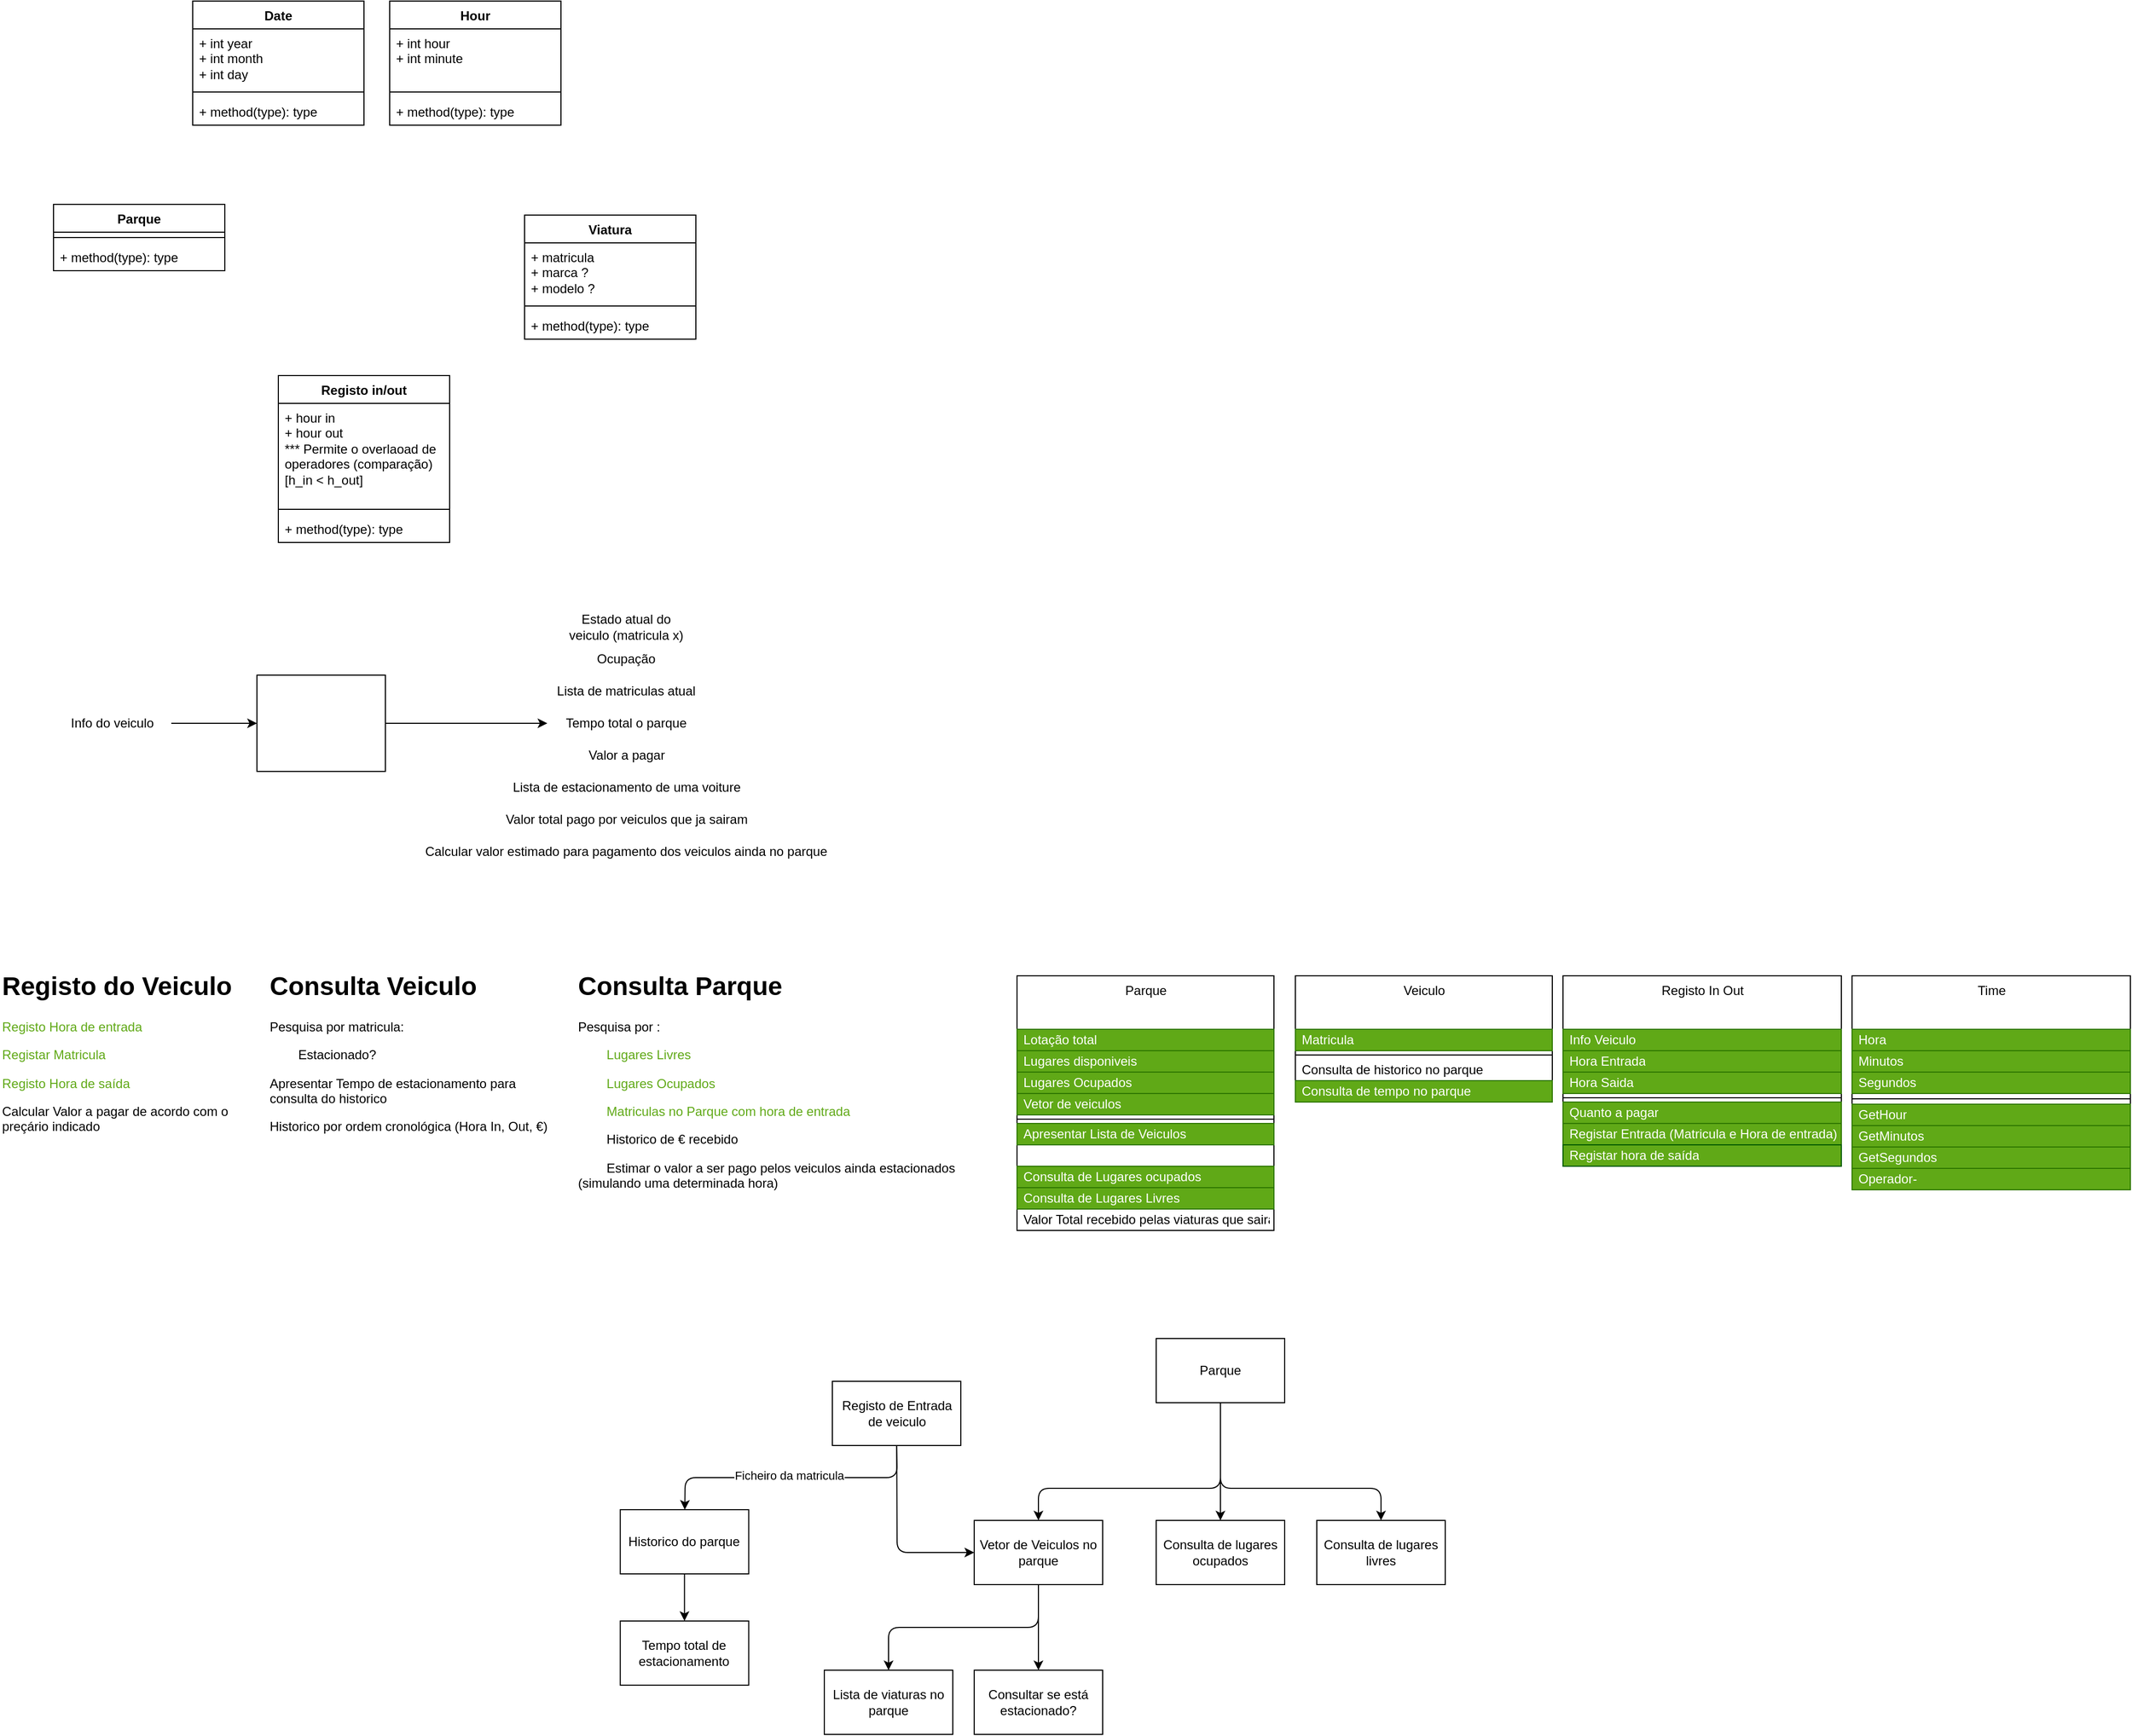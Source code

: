 <mxfile>
    <diagram name="Página-1" id="gu6o751cEPqCVZNXGPYs">
        <mxGraphModel dx="859" dy="441" grid="1" gridSize="10" guides="1" tooltips="1" connect="1" arrows="1" fold="1" page="1" pageScale="1" pageWidth="827" pageHeight="1169" math="0" shadow="0">
            <root>
                <mxCell id="0"/>
                <mxCell id="1" parent="0"/>
                <mxCell id="SOIMGezASYMjhafB1r7S-5" value="Date" style="swimlane;fontStyle=1;align=center;verticalAlign=top;childLayout=stackLayout;horizontal=1;startSize=26;horizontalStack=0;resizeParent=1;resizeParentMax=0;resizeLast=0;collapsible=1;marginBottom=0;whiteSpace=wrap;html=1;" parent="1" vertex="1">
                    <mxGeometry x="270" y="210" width="160" height="116" as="geometry"/>
                </mxCell>
                <mxCell id="SOIMGezASYMjhafB1r7S-6" value="+ int year&lt;div&gt;+ int month&lt;/div&gt;&lt;div&gt;+ int day&amp;nbsp;&lt;/div&gt;" style="text;strokeColor=none;fillColor=none;align=left;verticalAlign=top;spacingLeft=4;spacingRight=4;overflow=hidden;rotatable=0;points=[[0,0.5],[1,0.5]];portConstraint=eastwest;whiteSpace=wrap;html=1;" parent="SOIMGezASYMjhafB1r7S-5" vertex="1">
                    <mxGeometry y="26" width="160" height="54" as="geometry"/>
                </mxCell>
                <mxCell id="SOIMGezASYMjhafB1r7S-7" value="" style="line;strokeWidth=1;fillColor=none;align=left;verticalAlign=middle;spacingTop=-1;spacingLeft=3;spacingRight=3;rotatable=0;labelPosition=right;points=[];portConstraint=eastwest;strokeColor=inherit;" parent="SOIMGezASYMjhafB1r7S-5" vertex="1">
                    <mxGeometry y="80" width="160" height="10" as="geometry"/>
                </mxCell>
                <mxCell id="SOIMGezASYMjhafB1r7S-8" value="+ method(type): type" style="text;strokeColor=none;fillColor=none;align=left;verticalAlign=top;spacingLeft=4;spacingRight=4;overflow=hidden;rotatable=0;points=[[0,0.5],[1,0.5]];portConstraint=eastwest;whiteSpace=wrap;html=1;" parent="SOIMGezASYMjhafB1r7S-5" vertex="1">
                    <mxGeometry y="90" width="160" height="26" as="geometry"/>
                </mxCell>
                <mxCell id="SOIMGezASYMjhafB1r7S-13" value="Hour" style="swimlane;fontStyle=1;align=center;verticalAlign=top;childLayout=stackLayout;horizontal=1;startSize=26;horizontalStack=0;resizeParent=1;resizeParentMax=0;resizeLast=0;collapsible=1;marginBottom=0;whiteSpace=wrap;html=1;" parent="1" vertex="1">
                    <mxGeometry x="454" y="210" width="160" height="116" as="geometry"/>
                </mxCell>
                <mxCell id="SOIMGezASYMjhafB1r7S-14" value="+ int hour&lt;div&gt;+ int minute&lt;/div&gt;" style="text;strokeColor=none;fillColor=none;align=left;verticalAlign=top;spacingLeft=4;spacingRight=4;overflow=hidden;rotatable=0;points=[[0,0.5],[1,0.5]];portConstraint=eastwest;whiteSpace=wrap;html=1;" parent="SOIMGezASYMjhafB1r7S-13" vertex="1">
                    <mxGeometry y="26" width="160" height="54" as="geometry"/>
                </mxCell>
                <mxCell id="SOIMGezASYMjhafB1r7S-15" value="" style="line;strokeWidth=1;fillColor=none;align=left;verticalAlign=middle;spacingTop=-1;spacingLeft=3;spacingRight=3;rotatable=0;labelPosition=right;points=[];portConstraint=eastwest;strokeColor=inherit;" parent="SOIMGezASYMjhafB1r7S-13" vertex="1">
                    <mxGeometry y="80" width="160" height="10" as="geometry"/>
                </mxCell>
                <mxCell id="SOIMGezASYMjhafB1r7S-16" value="+ method(type): type" style="text;strokeColor=none;fillColor=none;align=left;verticalAlign=top;spacingLeft=4;spacingRight=4;overflow=hidden;rotatable=0;points=[[0,0.5],[1,0.5]];portConstraint=eastwest;whiteSpace=wrap;html=1;" parent="SOIMGezASYMjhafB1r7S-13" vertex="1">
                    <mxGeometry y="90" width="160" height="26" as="geometry"/>
                </mxCell>
                <mxCell id="SOIMGezASYMjhafB1r7S-17" value="Registo in/out" style="swimlane;fontStyle=1;align=center;verticalAlign=top;childLayout=stackLayout;horizontal=1;startSize=26;horizontalStack=0;resizeParent=1;resizeParentMax=0;resizeLast=0;collapsible=1;marginBottom=0;whiteSpace=wrap;html=1;" parent="1" vertex="1">
                    <mxGeometry x="350" y="560" width="160" height="156" as="geometry"/>
                </mxCell>
                <mxCell id="SOIMGezASYMjhafB1r7S-18" value="+ hour in&lt;div&gt;+ hour out&lt;/div&gt;&lt;div&gt;*** Permite o overlaoad de operadores (comparação)[h_in &amp;lt; h_out]&lt;/div&gt;" style="text;strokeColor=none;fillColor=none;align=left;verticalAlign=top;spacingLeft=4;spacingRight=4;overflow=hidden;rotatable=0;points=[[0,0.5],[1,0.5]];portConstraint=eastwest;whiteSpace=wrap;html=1;" parent="SOIMGezASYMjhafB1r7S-17" vertex="1">
                    <mxGeometry y="26" width="160" height="94" as="geometry"/>
                </mxCell>
                <mxCell id="SOIMGezASYMjhafB1r7S-19" value="" style="line;strokeWidth=1;fillColor=none;align=left;verticalAlign=middle;spacingTop=-1;spacingLeft=3;spacingRight=3;rotatable=0;labelPosition=right;points=[];portConstraint=eastwest;strokeColor=inherit;" parent="SOIMGezASYMjhafB1r7S-17" vertex="1">
                    <mxGeometry y="120" width="160" height="10" as="geometry"/>
                </mxCell>
                <mxCell id="SOIMGezASYMjhafB1r7S-20" value="+ method(type): type" style="text;strokeColor=none;fillColor=none;align=left;verticalAlign=top;spacingLeft=4;spacingRight=4;overflow=hidden;rotatable=0;points=[[0,0.5],[1,0.5]];portConstraint=eastwest;whiteSpace=wrap;html=1;" parent="SOIMGezASYMjhafB1r7S-17" vertex="1">
                    <mxGeometry y="130" width="160" height="26" as="geometry"/>
                </mxCell>
                <mxCell id="SOIMGezASYMjhafB1r7S-21" value="Parque" style="swimlane;fontStyle=1;align=center;verticalAlign=top;childLayout=stackLayout;horizontal=1;startSize=26;horizontalStack=0;resizeParent=1;resizeParentMax=0;resizeLast=0;collapsible=1;marginBottom=0;whiteSpace=wrap;html=1;" parent="1" vertex="1">
                    <mxGeometry x="140" y="400" width="160" height="62" as="geometry"/>
                </mxCell>
                <mxCell id="SOIMGezASYMjhafB1r7S-23" value="" style="line;strokeWidth=1;fillColor=none;align=left;verticalAlign=middle;spacingTop=-1;spacingLeft=3;spacingRight=3;rotatable=0;labelPosition=right;points=[];portConstraint=eastwest;strokeColor=inherit;" parent="SOIMGezASYMjhafB1r7S-21" vertex="1">
                    <mxGeometry y="26" width="160" height="10" as="geometry"/>
                </mxCell>
                <mxCell id="SOIMGezASYMjhafB1r7S-24" value="+ method(type): type" style="text;strokeColor=none;fillColor=none;align=left;verticalAlign=top;spacingLeft=4;spacingRight=4;overflow=hidden;rotatable=0;points=[[0,0.5],[1,0.5]];portConstraint=eastwest;whiteSpace=wrap;html=1;" parent="SOIMGezASYMjhafB1r7S-21" vertex="1">
                    <mxGeometry y="36" width="160" height="26" as="geometry"/>
                </mxCell>
                <mxCell id="SOIMGezASYMjhafB1r7S-25" value="Viatura" style="swimlane;fontStyle=1;align=center;verticalAlign=top;childLayout=stackLayout;horizontal=1;startSize=26;horizontalStack=0;resizeParent=1;resizeParentMax=0;resizeLast=0;collapsible=1;marginBottom=0;whiteSpace=wrap;html=1;" parent="1" vertex="1">
                    <mxGeometry x="580" y="410" width="160" height="116" as="geometry"/>
                </mxCell>
                <mxCell id="SOIMGezASYMjhafB1r7S-26" value="+ matricula&lt;div&gt;+ marca ?&amp;nbsp;&lt;/div&gt;&lt;div&gt;+ modelo ?&amp;nbsp;&lt;/div&gt;" style="text;strokeColor=none;fillColor=none;align=left;verticalAlign=top;spacingLeft=4;spacingRight=4;overflow=hidden;rotatable=0;points=[[0,0.5],[1,0.5]];portConstraint=eastwest;whiteSpace=wrap;html=1;" parent="SOIMGezASYMjhafB1r7S-25" vertex="1">
                    <mxGeometry y="26" width="160" height="54" as="geometry"/>
                </mxCell>
                <mxCell id="SOIMGezASYMjhafB1r7S-27" value="" style="line;strokeWidth=1;fillColor=none;align=left;verticalAlign=middle;spacingTop=-1;spacingLeft=3;spacingRight=3;rotatable=0;labelPosition=right;points=[];portConstraint=eastwest;strokeColor=inherit;" parent="SOIMGezASYMjhafB1r7S-25" vertex="1">
                    <mxGeometry y="80" width="160" height="10" as="geometry"/>
                </mxCell>
                <mxCell id="SOIMGezASYMjhafB1r7S-28" value="+ method(type): type" style="text;strokeColor=none;fillColor=none;align=left;verticalAlign=top;spacingLeft=4;spacingRight=4;overflow=hidden;rotatable=0;points=[[0,0.5],[1,0.5]];portConstraint=eastwest;whiteSpace=wrap;html=1;" parent="SOIMGezASYMjhafB1r7S-25" vertex="1">
                    <mxGeometry y="90" width="160" height="26" as="geometry"/>
                </mxCell>
                <mxCell id="2" style="edgeStyle=orthogonalEdgeStyle;rounded=0;orthogonalLoop=1;jettySize=auto;html=1;entryX=0;entryY=0.5;entryDx=0;entryDy=0;exitX=1;exitY=0.5;exitDx=0;exitDy=0;" parent="1" source="3" target="9" edge="1">
                    <mxGeometry relative="1" as="geometry">
                        <Array as="points">
                            <mxPoint x="540" y="885"/>
                            <mxPoint x="540" y="885"/>
                        </Array>
                    </mxGeometry>
                </mxCell>
                <mxCell id="3" value="" style="rounded=0;whiteSpace=wrap;html=1;" parent="1" vertex="1">
                    <mxGeometry x="330" y="840" width="120" height="90" as="geometry"/>
                </mxCell>
                <mxCell id="4" value="Info do veiculo" style="text;html=1;align=center;verticalAlign=middle;whiteSpace=wrap;rounded=0;" parent="1" vertex="1">
                    <mxGeometry x="140" y="870" width="110" height="30" as="geometry"/>
                </mxCell>
                <mxCell id="5" style="edgeStyle=orthogonalEdgeStyle;rounded=0;orthogonalLoop=1;jettySize=auto;html=1;entryX=0;entryY=0.5;entryDx=0;entryDy=0;" parent="1" source="4" target="3" edge="1">
                    <mxGeometry relative="1" as="geometry">
                        <mxPoint x="280" y="745" as="targetPoint"/>
                    </mxGeometry>
                </mxCell>
                <mxCell id="6" value="Estado atual do veiculo (matricula x)" style="text;html=1;align=center;verticalAlign=middle;whiteSpace=wrap;rounded=0;" parent="1" vertex="1">
                    <mxGeometry x="620" y="780" width="110" height="30" as="geometry"/>
                </mxCell>
                <mxCell id="7" value="Ocupação" style="text;html=1;align=center;verticalAlign=middle;whiteSpace=wrap;rounded=0;" parent="1" vertex="1">
                    <mxGeometry x="620" y="810" width="110" height="30" as="geometry"/>
                </mxCell>
                <mxCell id="8" value="Lista de matriculas atual" style="text;html=1;align=center;verticalAlign=middle;whiteSpace=wrap;rounded=0;" parent="1" vertex="1">
                    <mxGeometry x="601.23" y="840" width="147.5" height="30" as="geometry"/>
                </mxCell>
                <mxCell id="9" value="Tempo total o parque" style="text;html=1;align=center;verticalAlign=middle;whiteSpace=wrap;rounded=0;" parent="1" vertex="1">
                    <mxGeometry x="601.25" y="870" width="147.5" height="30" as="geometry"/>
                </mxCell>
                <mxCell id="10" value="Valor a pagar" style="text;html=1;align=center;verticalAlign=middle;whiteSpace=wrap;rounded=0;" parent="1" vertex="1">
                    <mxGeometry x="627.5" y="900" width="95" height="30" as="geometry"/>
                </mxCell>
                <mxCell id="11" value="Lista de estacionamento de uma voiture" style="text;html=1;align=center;verticalAlign=middle;whiteSpace=wrap;rounded=0;" parent="1" vertex="1">
                    <mxGeometry x="565.61" y="930" width="218.75" height="30" as="geometry"/>
                </mxCell>
                <mxCell id="12" value="Valor total pago por veiculos que ja sairam" style="text;html=1;align=center;verticalAlign=middle;whiteSpace=wrap;rounded=0;" parent="1" vertex="1">
                    <mxGeometry x="560.62" y="960" width="228.75" height="30" as="geometry"/>
                </mxCell>
                <mxCell id="13" value="Calcular valor estimado para pagamento dos veiculos ainda no parque" style="text;html=1;align=center;verticalAlign=middle;whiteSpace=wrap;rounded=0;" parent="1" vertex="1">
                    <mxGeometry x="455" y="990" width="440" height="30" as="geometry"/>
                </mxCell>
                <mxCell id="14" value="&lt;h1 style=&quot;margin-top: 0px;&quot;&gt;Registo do Veiculo&lt;/h1&gt;&lt;p&gt;&lt;font color=&quot;#60a917&quot;&gt;Registo Hora de entrada&amp;nbsp;&lt;/font&gt;&lt;/p&gt;&lt;p&gt;&lt;font color=&quot;#60a917&quot;&gt;Registar Matricula&lt;/font&gt;&lt;/p&gt;&lt;p&gt;&lt;font color=&quot;#60a917&quot;&gt;Registo Hora de saída&lt;/font&gt;&lt;/p&gt;&lt;p&gt;Calcular Valor a pagar de acordo com o preçário indicado&lt;/p&gt;&lt;p&gt;&lt;br&gt;&lt;/p&gt;" style="text;html=1;whiteSpace=wrap;overflow=hidden;rounded=0;" parent="1" vertex="1">
                    <mxGeometry x="90" y="1110" width="240" height="240" as="geometry"/>
                </mxCell>
                <mxCell id="15" value="&lt;h1 style=&quot;margin-top: 0px;&quot;&gt;Consulta Veiculo&lt;/h1&gt;&lt;p&gt;Pesquisa por matricula:&lt;/p&gt;&lt;p&gt;&lt;span style=&quot;white-space: pre;&quot;&gt;&#9;&lt;/span&gt;Estacionado?&amp;nbsp;&lt;br&gt;&lt;/p&gt;&lt;p&gt;Apresentar Tempo de estacionamento p&lt;span style=&quot;background-color: initial;&quot;&gt;ara consulta do historico&lt;/span&gt;&lt;/p&gt;&lt;p&gt;Historico por ordem cronológica (Hora In, Out, €)&lt;/p&gt;" style="text;html=1;whiteSpace=wrap;overflow=hidden;rounded=0;" parent="1" vertex="1">
                    <mxGeometry x="340" y="1110" width="266" height="240" as="geometry"/>
                </mxCell>
                <mxCell id="16" value="&lt;h1 style=&quot;margin-top: 0px;&quot;&gt;Consulta Parque&lt;/h1&gt;&lt;p&gt;Pesquisa por :&lt;/p&gt;&lt;p&gt;&lt;span style=&quot;white-space: pre;&quot;&gt;&#9;&lt;/span&gt;&lt;font color=&quot;#60a917&quot;&gt;Lugares Livres&amp;nbsp;&lt;/font&gt;&lt;/p&gt;&lt;p&gt;&lt;font color=&quot;#60a917&quot;&gt;&lt;span style=&quot;background-color: initial; white-space: pre;&quot;&gt;&#9;&lt;/span&gt;&lt;span style=&quot;background-color: initial;&quot;&gt;Lugares Ocupados&amp;nbsp;&lt;/span&gt;&lt;/font&gt;&lt;/p&gt;&lt;p&gt;&lt;font color=&quot;#60a917&quot;&gt;&lt;span style=&quot;white-space: pre;&quot;&gt;&#9;&lt;/span&gt;Matriculas no Parque com hora de entrada&lt;/font&gt;&lt;br&gt;&lt;/p&gt;&lt;p&gt;&lt;span style=&quot;white-space: pre;&quot;&gt;&#9;&lt;/span&gt;Historico de € recebido&lt;br&gt;&lt;/p&gt;&lt;p&gt;&lt;span style=&quot;white-space: pre;&quot;&gt;&#9;&lt;/span&gt;Estimar o valor a ser pago pelos veiculos ainda estacionados (simulando uma determinada hora)&lt;br&gt;&lt;/p&gt;" style="text;html=1;whiteSpace=wrap;overflow=hidden;rounded=0;" parent="1" vertex="1">
                    <mxGeometry x="627.5" y="1110" width="360" height="240" as="geometry"/>
                </mxCell>
                <mxCell id="21" value="" style="edgeStyle=none;html=1;exitX=0.5;exitY=1;exitDx=0;exitDy=0;" parent="1" source="17" target="20" edge="1">
                    <mxGeometry relative="1" as="geometry">
                        <Array as="points">
                            <mxPoint x="928" y="1590"/>
                            <mxPoint x="730" y="1590"/>
                        </Array>
                    </mxGeometry>
                </mxCell>
                <mxCell id="29" value="Ficheiro da matricula" style="edgeLabel;html=1;align=center;verticalAlign=middle;resizable=0;points=[];" parent="21" vertex="1" connectable="0">
                    <mxGeometry x="0.194" y="-2" relative="1" as="geometry">
                        <mxPoint x="23" as="offset"/>
                    </mxGeometry>
                </mxCell>
                <mxCell id="37" style="edgeStyle=none;html=1;entryX=0;entryY=0.5;entryDx=0;entryDy=0;" parent="1" source="17" target="18" edge="1">
                    <mxGeometry relative="1" as="geometry">
                        <Array as="points">
                            <mxPoint x="928" y="1660"/>
                        </Array>
                    </mxGeometry>
                </mxCell>
                <mxCell id="17" value="Registo de Entrada de veiculo" style="rounded=0;whiteSpace=wrap;html=1;" parent="1" vertex="1">
                    <mxGeometry x="867.5" y="1500" width="120" height="60" as="geometry"/>
                </mxCell>
                <mxCell id="23" value="" style="edgeStyle=none;html=1;" parent="1" source="18" target="22" edge="1">
                    <mxGeometry relative="1" as="geometry"/>
                </mxCell>
                <mxCell id="34" style="edgeStyle=none;html=1;" parent="1" source="18" target="35" edge="1">
                    <mxGeometry relative="1" as="geometry">
                        <mxPoint x="920" y="1770" as="targetPoint"/>
                        <Array as="points">
                            <mxPoint x="1060" y="1730"/>
                            <mxPoint x="920" y="1730"/>
                        </Array>
                    </mxGeometry>
                </mxCell>
                <mxCell id="18" value="Vetor de Veiculos no parque" style="rounded=0;whiteSpace=wrap;html=1;" parent="1" vertex="1">
                    <mxGeometry x="1000" y="1630" width="120" height="60" as="geometry"/>
                </mxCell>
                <mxCell id="25" value="" style="edgeStyle=none;html=1;" parent="1" source="20" target="24" edge="1">
                    <mxGeometry relative="1" as="geometry"/>
                </mxCell>
                <mxCell id="20" value="Historico do parque" style="whiteSpace=wrap;html=1;rounded=0;" parent="1" vertex="1">
                    <mxGeometry x="669.37" y="1620" width="120" height="60" as="geometry"/>
                </mxCell>
                <mxCell id="22" value="Consultar se está estacionado?" style="whiteSpace=wrap;html=1;rounded=0;" parent="1" vertex="1">
                    <mxGeometry x="1000" y="1770" width="120" height="60" as="geometry"/>
                </mxCell>
                <mxCell id="24" value="Tempo total de estacionamento" style="whiteSpace=wrap;html=1;rounded=0;" parent="1" vertex="1">
                    <mxGeometry x="669.37" y="1724" width="120" height="60" as="geometry"/>
                </mxCell>
                <mxCell id="31" value="" style="edgeStyle=none;html=1;" parent="1" source="26" target="30" edge="1">
                    <mxGeometry relative="1" as="geometry"/>
                </mxCell>
                <mxCell id="32" style="edgeStyle=none;html=1;" parent="1" source="26" target="33" edge="1">
                    <mxGeometry relative="1" as="geometry">
                        <mxPoint x="1380" y="1630" as="targetPoint"/>
                        <Array as="points">
                            <mxPoint x="1230" y="1600"/>
                            <mxPoint x="1380" y="1600"/>
                        </Array>
                    </mxGeometry>
                </mxCell>
                <mxCell id="36" style="edgeStyle=none;html=1;entryX=0.5;entryY=0;entryDx=0;entryDy=0;" parent="1" source="26" target="18" edge="1">
                    <mxGeometry relative="1" as="geometry">
                        <Array as="points">
                            <mxPoint x="1230" y="1600"/>
                            <mxPoint x="1060" y="1600"/>
                        </Array>
                    </mxGeometry>
                </mxCell>
                <mxCell id="26" value="Parque" style="whiteSpace=wrap;html=1;rounded=0;" parent="1" vertex="1">
                    <mxGeometry x="1170" y="1460" width="120" height="60" as="geometry"/>
                </mxCell>
                <mxCell id="30" value="Consulta de lugares ocupados" style="whiteSpace=wrap;html=1;rounded=0;" parent="1" vertex="1">
                    <mxGeometry x="1170" y="1630" width="120" height="60" as="geometry"/>
                </mxCell>
                <mxCell id="33" value="Consulta de lugares livres" style="rounded=0;whiteSpace=wrap;html=1;" parent="1" vertex="1">
                    <mxGeometry x="1320" y="1630" width="120" height="60" as="geometry"/>
                </mxCell>
                <mxCell id="35" value="Lista de viaturas no parque" style="rounded=0;whiteSpace=wrap;html=1;" parent="1" vertex="1">
                    <mxGeometry x="860" y="1770" width="120" height="60" as="geometry"/>
                </mxCell>
                <mxCell id="43" value="Parque" style="swimlane;fontStyle=0;align=center;verticalAlign=top;childLayout=stackLayout;horizontal=1;startSize=50;horizontalStack=0;resizeParent=1;resizeParentMax=0;resizeLast=0;collapsible=0;marginBottom=0;html=1;" parent="1" vertex="1">
                    <mxGeometry x="1040" y="1121" width="240" height="238" as="geometry"/>
                </mxCell>
                <mxCell id="44" value="&lt;font&gt;Lotação total&lt;/font&gt;" style="text;html=1;strokeColor=#2D7600;fillColor=#60a917;align=left;verticalAlign=middle;spacingLeft=4;spacingRight=4;overflow=hidden;rotatable=0;points=[[0,0.5],[1,0.5]];portConstraint=eastwest;fontColor=#ffffff;" parent="43" vertex="1">
                    <mxGeometry y="50" width="240" height="20" as="geometry"/>
                </mxCell>
                <mxCell id="45" value="&lt;font&gt;Lugares disponiveis&lt;/font&gt;" style="text;html=1;strokeColor=#2D7600;fillColor=#60a917;align=left;verticalAlign=middle;spacingLeft=4;spacingRight=4;overflow=hidden;rotatable=0;points=[[0,0.5],[1,0.5]];portConstraint=eastwest;fontColor=#ffffff;" parent="43" vertex="1">
                    <mxGeometry y="70" width="240" height="20" as="geometry"/>
                </mxCell>
                <mxCell id="46" value="&lt;font&gt;Lugares Ocupados&lt;/font&gt;" style="text;html=1;strokeColor=#2D7600;fillColor=#60a917;align=left;verticalAlign=middle;spacingLeft=4;spacingRight=4;overflow=hidden;rotatable=0;points=[[0,0.5],[1,0.5]];portConstraint=eastwest;fontColor=#ffffff;" parent="43" vertex="1">
                    <mxGeometry y="90" width="240" height="20" as="geometry"/>
                </mxCell>
                <mxCell id="47" value="&lt;font&gt;Vetor de veiculos&lt;/font&gt;" style="text;html=1;strokeColor=#2D7600;fillColor=#60a917;align=left;verticalAlign=middle;spacingLeft=4;spacingRight=4;overflow=hidden;rotatable=0;points=[[0,0.5],[1,0.5]];portConstraint=eastwest;fontColor=#ffffff;" parent="43" vertex="1">
                    <mxGeometry y="110" width="240" height="20" as="geometry"/>
                </mxCell>
                <mxCell id="48" value="" style="line;strokeWidth=1;fillColor=none;align=left;verticalAlign=middle;spacingTop=-1;spacingLeft=3;spacingRight=3;rotatable=0;labelPosition=right;points=[];portConstraint=eastwest;" parent="43" vertex="1">
                    <mxGeometry y="130" width="240" height="8" as="geometry"/>
                </mxCell>
                <mxCell id="50" value="Apresentar Lista de Veiculos" style="text;html=1;strokeColor=#2D7600;fillColor=#60a917;align=left;verticalAlign=middle;spacingLeft=4;spacingRight=4;overflow=hidden;rotatable=0;points=[[0,0.5],[1,0.5]];portConstraint=eastwest;fontColor=#ffffff;" parent="43" vertex="1">
                    <mxGeometry y="138" width="240" height="20" as="geometry"/>
                </mxCell>
                <mxCell id="51" value="&lt;font color=&quot;#ffffff&quot;&gt;Conusltar se está estacionado&lt;/font&gt;" style="text;html=1;strokeColor=none;fillColor=none;align=left;verticalAlign=middle;spacingLeft=4;spacingRight=4;overflow=hidden;rotatable=0;points=[[0,0.5],[1,0.5]];portConstraint=eastwest;" parent="43" vertex="1">
                    <mxGeometry y="158" width="240" height="20" as="geometry"/>
                </mxCell>
                <mxCell id="52" value="&lt;font&gt;Consulta de Lugares ocupados&lt;/font&gt;" style="text;html=1;strokeColor=#2D7600;fillColor=#60a917;align=left;verticalAlign=middle;spacingLeft=4;spacingRight=4;overflow=hidden;rotatable=0;points=[[0,0.5],[1,0.5]];portConstraint=eastwest;fontColor=#FFFFFF;" parent="43" vertex="1">
                    <mxGeometry y="178" width="240" height="20" as="geometry"/>
                </mxCell>
                <mxCell id="53" value="&lt;font&gt;Consulta de Lugares Livres&lt;/font&gt;" style="text;html=1;strokeColor=#2D7600;fillColor=#60a917;align=left;verticalAlign=middle;spacingLeft=4;spacingRight=4;overflow=hidden;rotatable=0;points=[[0,0.5],[1,0.5]];portConstraint=eastwest;fontColor=#FFFFFF;" parent="43" vertex="1">
                    <mxGeometry y="198" width="240" height="20" as="geometry"/>
                </mxCell>
                <mxCell id="79" value="Valor Total recebido pelas viaturas que sairam" style="text;html=1;strokeColor=none;fillColor=none;align=left;verticalAlign=middle;spacingLeft=4;spacingRight=4;overflow=hidden;rotatable=0;points=[[0,0.5],[1,0.5]];portConstraint=eastwest;" parent="43" vertex="1">
                    <mxGeometry y="218" width="240" height="20" as="geometry"/>
                </mxCell>
                <mxCell id="54" value="Veiculo" style="swimlane;fontStyle=0;align=center;verticalAlign=top;childLayout=stackLayout;horizontal=1;startSize=50;horizontalStack=0;resizeParent=1;resizeParentMax=0;resizeLast=0;collapsible=0;marginBottom=0;html=1;" parent="1" vertex="1">
                    <mxGeometry x="1300" y="1121" width="240" height="118" as="geometry"/>
                </mxCell>
                <mxCell id="55" value="Matricula" style="text;html=1;strokeColor=#2D7600;fillColor=#60a917;align=left;verticalAlign=middle;spacingLeft=4;spacingRight=4;overflow=hidden;rotatable=0;points=[[0,0.5],[1,0.5]];portConstraint=eastwest;fontColor=#ffffff;" parent="54" vertex="1">
                    <mxGeometry y="50" width="240" height="20" as="geometry"/>
                </mxCell>
                <mxCell id="59" value="" style="line;strokeWidth=1;fillColor=none;align=left;verticalAlign=middle;spacingTop=-1;spacingLeft=3;spacingRight=3;rotatable=0;labelPosition=right;points=[];portConstraint=eastwest;" parent="54" vertex="1">
                    <mxGeometry y="70" width="240" height="8" as="geometry"/>
                </mxCell>
                <mxCell id="60" value="Consulta de historico no parque&amp;nbsp;" style="text;html=1;strokeColor=none;fillColor=none;align=left;verticalAlign=middle;spacingLeft=4;spacingRight=4;overflow=hidden;rotatable=0;points=[[0,0.5],[1,0.5]];portConstraint=eastwest;" parent="54" vertex="1">
                    <mxGeometry y="78" width="240" height="20" as="geometry"/>
                </mxCell>
                <mxCell id="78" value="Consulta de tempo no parque&amp;nbsp;" style="text;html=1;strokeColor=#2D7600;fillColor=#60a917;align=left;verticalAlign=middle;spacingLeft=4;spacingRight=4;overflow=hidden;rotatable=0;points=[[0,0.5],[1,0.5]];portConstraint=eastwest;fontColor=#ffffff;" parent="54" vertex="1">
                    <mxGeometry y="98" width="240" height="20" as="geometry"/>
                </mxCell>
                <mxCell id="64" value="Registo In Out" style="swimlane;fontStyle=0;align=center;verticalAlign=top;childLayout=stackLayout;horizontal=1;startSize=50;horizontalStack=0;resizeParent=1;resizeParentMax=0;resizeLast=0;collapsible=0;marginBottom=0;html=1;" parent="1" vertex="1">
                    <mxGeometry x="1550" y="1121" width="260" height="178" as="geometry"/>
                </mxCell>
                <mxCell id="74" value="Info Veiculo" style="text;html=1;strokeColor=#2D7600;fillColor=#60a917;align=left;verticalAlign=middle;spacingLeft=4;spacingRight=4;overflow=hidden;rotatable=0;points=[[0,0.5],[1,0.5]];portConstraint=eastwest;fontColor=#ffffff;" parent="64" vertex="1">
                    <mxGeometry y="50" width="260" height="20" as="geometry"/>
                </mxCell>
                <mxCell id="75" value="Hora Entrada&lt;span style=&quot;color: rgba(0, 0, 0, 0); font-family: monospace; font-size: 0px;&quot;&gt;%3CmxGraphModel%3E%3Croot%3E%3CmxCell%20id%3D%220%22%2F%3E%3CmxCell%20id%3D%221%22%20parent%3D%220%22%2F%3E%3CmxCell%20id%3D%222%22%20value%3D%22Info%20Veiculo%22%20style%3D%22text%3Bhtml%3D1%3BstrokeColor%3Dnone%3BfillColor%3Dnone%3Balign%3Dleft%3BverticalAlign%3Dmiddle%3BspacingLeft%3D4%3BspacingRight%3D4%3Boverflow%3Dhidden%3Brotatable%3D0%3Bpoints%3D%5B%5B0%2C0.5%5D%2C%5B1%2C0.5%5D%5D%3BportConstraint%3Deastwest%3B%22%20vertex%3D%221%22%20parent%3D%221%22%3E%3CmxGeometry%20x%3D%221550%22%20y%3D%221171%22%20width%3D%22260%22%20height%3D%2220%22%20as%3D%22geometry%22%2F%3E%3C%2FmxCell%3E%3C%2Froot%3E%3C%2FmxGraphModel%3E&lt;/span&gt;" style="text;html=1;strokeColor=#2D7600;fillColor=#60a917;align=left;verticalAlign=middle;spacingLeft=4;spacingRight=4;overflow=hidden;rotatable=0;points=[[0,0.5],[1,0.5]];portConstraint=eastwest;fontColor=#ffffff;" parent="64" vertex="1">
                    <mxGeometry y="70" width="260" height="20" as="geometry"/>
                </mxCell>
                <mxCell id="76" value="Hora Saida" style="text;html=1;strokeColor=#2D7600;fillColor=#60a917;align=left;verticalAlign=middle;spacingLeft=4;spacingRight=4;overflow=hidden;rotatable=0;points=[[0,0.5],[1,0.5]];portConstraint=eastwest;fontColor=#ffffff;" parent="64" vertex="1">
                    <mxGeometry y="90" width="260" height="20" as="geometry"/>
                </mxCell>
                <mxCell id="66" value="" style="line;strokeWidth=1;fillColor=none;align=left;verticalAlign=middle;spacingTop=-1;spacingLeft=3;spacingRight=3;rotatable=0;labelPosition=right;points=[];portConstraint=eastwest;" parent="64" vertex="1">
                    <mxGeometry y="110" width="260" height="8" as="geometry"/>
                </mxCell>
                <mxCell id="69" value="Quanto a pagar" style="text;html=1;strokeColor=#2D7600;fillColor=#60a917;align=left;verticalAlign=middle;spacingLeft=4;spacingRight=4;overflow=hidden;rotatable=0;points=[[0,0.5],[1,0.5]];portConstraint=eastwest;fontColor=#ffffff;" parent="64" vertex="1">
                    <mxGeometry y="118" width="260" height="20" as="geometry"/>
                </mxCell>
                <mxCell id="71" value="&lt;font&gt;Registar Entrada (Matricula e Hora de entrada)&lt;/font&gt;" style="text;html=1;strokeColor=#2D7600;fillColor=#60a917;align=left;verticalAlign=middle;spacingLeft=4;spacingRight=4;overflow=hidden;rotatable=0;points=[[0,0.5],[1,0.5]];portConstraint=eastwest;fontColor=#FFFFFF;" parent="64" vertex="1">
                    <mxGeometry y="138" width="260" height="20" as="geometry"/>
                </mxCell>
                <mxCell id="70" value="&lt;font&gt;Registar hora de saída&lt;/font&gt;" style="text;html=1;strokeColor=#005700;fillColor=#60A917;align=left;verticalAlign=middle;spacingLeft=4;spacingRight=4;overflow=hidden;rotatable=0;points=[[0,0.5],[1,0.5]];portConstraint=eastwest;fontColor=#ffffff;" parent="64" vertex="1">
                    <mxGeometry y="158" width="260" height="20" as="geometry"/>
                </mxCell>
                <mxCell id="80" value="Time" style="swimlane;fontStyle=0;align=center;verticalAlign=top;childLayout=stackLayout;horizontal=1;startSize=50;horizontalStack=0;resizeParent=1;resizeParentMax=0;resizeLast=0;collapsible=0;marginBottom=0;html=1;" parent="1" vertex="1">
                    <mxGeometry x="1820" y="1121" width="260" height="120" as="geometry"/>
                </mxCell>
                <mxCell id="89" value="Hora" style="text;html=1;strokeColor=#2D7600;fillColor=#60a917;align=left;verticalAlign=middle;spacingLeft=4;spacingRight=4;overflow=hidden;rotatable=0;points=[[0,0.5],[1,0.5]];portConstraint=eastwest;fontColor=#ffffff;" parent="80" vertex="1">
                    <mxGeometry y="50" width="260" height="20" as="geometry"/>
                </mxCell>
                <mxCell id="90" value="Minutos" style="text;html=1;strokeColor=#2D7600;fillColor=#60a917;align=left;verticalAlign=middle;spacingLeft=4;spacingRight=4;overflow=hidden;rotatable=0;points=[[0,0.5],[1,0.5]];portConstraint=eastwest;fontColor=#ffffff;" parent="80" vertex="1">
                    <mxGeometry y="70" width="260" height="20" as="geometry"/>
                </mxCell>
                <mxCell id="91" value="Segundos" style="text;html=1;strokeColor=#2D7600;fillColor=#60a917;align=left;verticalAlign=middle;spacingLeft=4;spacingRight=4;overflow=hidden;rotatable=0;points=[[0,0.5],[1,0.5]];portConstraint=eastwest;fontColor=#ffffff;" parent="80" vertex="1">
                    <mxGeometry y="90" width="260" height="20" as="geometry"/>
                </mxCell>
                <mxCell id="84" value="" style="line;strokeWidth=1;fillColor=none;align=left;verticalAlign=middle;spacingTop=-1;spacingLeft=3;spacingRight=3;rotatable=0;labelPosition=right;points=[];portConstraint=eastwest;" parent="80" vertex="1">
                    <mxGeometry y="110" width="260" height="10" as="geometry"/>
                </mxCell>
                <mxCell id="94" value="&lt;font&gt;Operador-&lt;/font&gt;" style="text;html=1;strokeColor=#2D7600;fillColor=#60a917;align=left;verticalAlign=middle;spacingLeft=4;spacingRight=4;overflow=hidden;rotatable=0;points=[[0,0.5],[1,0.5]];portConstraint=eastwest;fontColor=#FFFFFF;" parent="1" vertex="1">
                    <mxGeometry x="1820" y="1301" width="260" height="20" as="geometry"/>
                </mxCell>
                <mxCell id="95" value="&lt;font&gt;GetHour&lt;br&gt;&lt;/font&gt;" style="text;html=1;strokeColor=#2D7600;fillColor=#60a917;align=left;verticalAlign=middle;spacingLeft=4;spacingRight=4;overflow=hidden;rotatable=0;points=[[0,0.5],[1,0.5]];portConstraint=eastwest;fontColor=#FFFFFF;" parent="1" vertex="1">
                    <mxGeometry x="1820" y="1241" width="260" height="20" as="geometry"/>
                </mxCell>
                <mxCell id="96" value="&lt;font&gt;GetMinutos&lt;br&gt;&lt;/font&gt;" style="text;html=1;strokeColor=#2D7600;fillColor=#60a917;align=left;verticalAlign=middle;spacingLeft=4;spacingRight=4;overflow=hidden;rotatable=0;points=[[0,0.5],[1,0.5]];portConstraint=eastwest;fontColor=#FFFFFF;" parent="1" vertex="1">
                    <mxGeometry x="1820" y="1261" width="260" height="20" as="geometry"/>
                </mxCell>
                <mxCell id="97" value="&lt;font&gt;GetSegundos&lt;br&gt;&lt;/font&gt;" style="text;html=1;strokeColor=#2D7600;fillColor=#60a917;align=left;verticalAlign=middle;spacingLeft=4;spacingRight=4;overflow=hidden;rotatable=0;points=[[0,0.5],[1,0.5]];portConstraint=eastwest;fontColor=#FFFFFF;" parent="1" vertex="1">
                    <mxGeometry x="1820" y="1281" width="260" height="20" as="geometry"/>
                </mxCell>
            </root>
        </mxGraphModel>
    </diagram>
</mxfile>